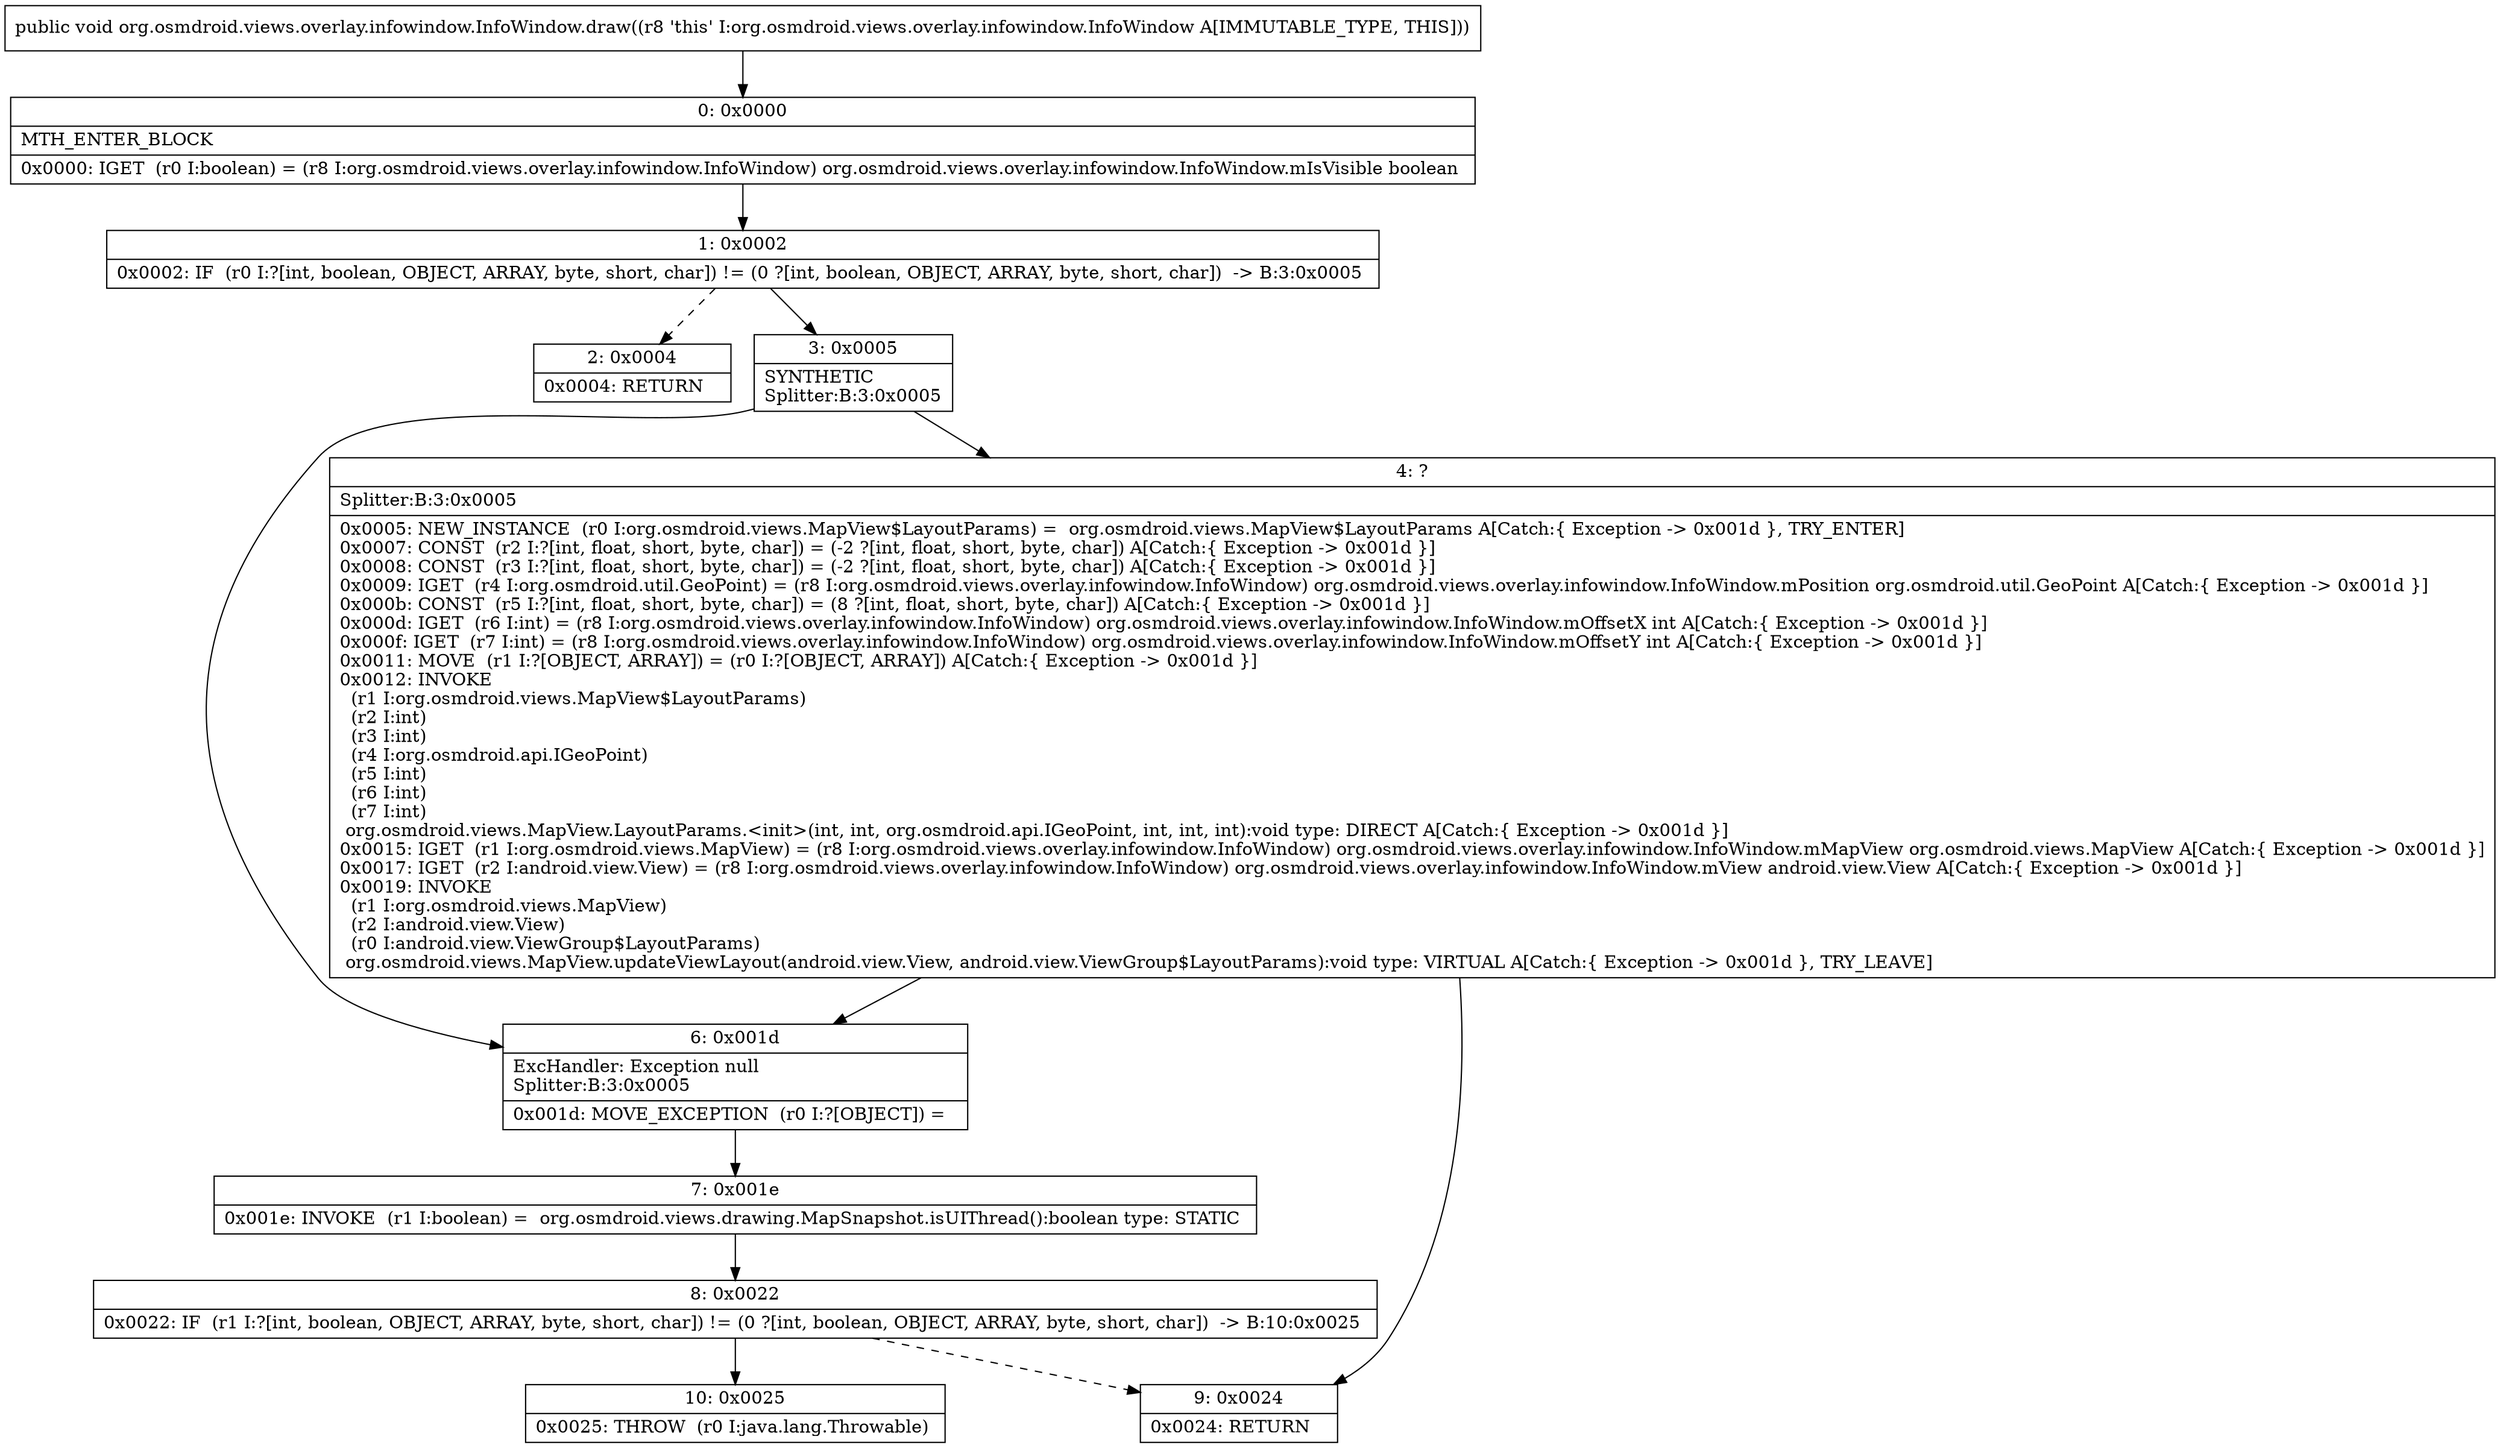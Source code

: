 digraph "CFG fororg.osmdroid.views.overlay.infowindow.InfoWindow.draw()V" {
Node_0 [shape=record,label="{0\:\ 0x0000|MTH_ENTER_BLOCK\l|0x0000: IGET  (r0 I:boolean) = (r8 I:org.osmdroid.views.overlay.infowindow.InfoWindow) org.osmdroid.views.overlay.infowindow.InfoWindow.mIsVisible boolean \l}"];
Node_1 [shape=record,label="{1\:\ 0x0002|0x0002: IF  (r0 I:?[int, boolean, OBJECT, ARRAY, byte, short, char]) != (0 ?[int, boolean, OBJECT, ARRAY, byte, short, char])  \-\> B:3:0x0005 \l}"];
Node_2 [shape=record,label="{2\:\ 0x0004|0x0004: RETURN   \l}"];
Node_3 [shape=record,label="{3\:\ 0x0005|SYNTHETIC\lSplitter:B:3:0x0005\l}"];
Node_4 [shape=record,label="{4\:\ ?|Splitter:B:3:0x0005\l|0x0005: NEW_INSTANCE  (r0 I:org.osmdroid.views.MapView$LayoutParams) =  org.osmdroid.views.MapView$LayoutParams A[Catch:\{ Exception \-\> 0x001d \}, TRY_ENTER]\l0x0007: CONST  (r2 I:?[int, float, short, byte, char]) = (\-2 ?[int, float, short, byte, char]) A[Catch:\{ Exception \-\> 0x001d \}]\l0x0008: CONST  (r3 I:?[int, float, short, byte, char]) = (\-2 ?[int, float, short, byte, char]) A[Catch:\{ Exception \-\> 0x001d \}]\l0x0009: IGET  (r4 I:org.osmdroid.util.GeoPoint) = (r8 I:org.osmdroid.views.overlay.infowindow.InfoWindow) org.osmdroid.views.overlay.infowindow.InfoWindow.mPosition org.osmdroid.util.GeoPoint A[Catch:\{ Exception \-\> 0x001d \}]\l0x000b: CONST  (r5 I:?[int, float, short, byte, char]) = (8 ?[int, float, short, byte, char]) A[Catch:\{ Exception \-\> 0x001d \}]\l0x000d: IGET  (r6 I:int) = (r8 I:org.osmdroid.views.overlay.infowindow.InfoWindow) org.osmdroid.views.overlay.infowindow.InfoWindow.mOffsetX int A[Catch:\{ Exception \-\> 0x001d \}]\l0x000f: IGET  (r7 I:int) = (r8 I:org.osmdroid.views.overlay.infowindow.InfoWindow) org.osmdroid.views.overlay.infowindow.InfoWindow.mOffsetY int A[Catch:\{ Exception \-\> 0x001d \}]\l0x0011: MOVE  (r1 I:?[OBJECT, ARRAY]) = (r0 I:?[OBJECT, ARRAY]) A[Catch:\{ Exception \-\> 0x001d \}]\l0x0012: INVOKE  \l  (r1 I:org.osmdroid.views.MapView$LayoutParams)\l  (r2 I:int)\l  (r3 I:int)\l  (r4 I:org.osmdroid.api.IGeoPoint)\l  (r5 I:int)\l  (r6 I:int)\l  (r7 I:int)\l org.osmdroid.views.MapView.LayoutParams.\<init\>(int, int, org.osmdroid.api.IGeoPoint, int, int, int):void type: DIRECT A[Catch:\{ Exception \-\> 0x001d \}]\l0x0015: IGET  (r1 I:org.osmdroid.views.MapView) = (r8 I:org.osmdroid.views.overlay.infowindow.InfoWindow) org.osmdroid.views.overlay.infowindow.InfoWindow.mMapView org.osmdroid.views.MapView A[Catch:\{ Exception \-\> 0x001d \}]\l0x0017: IGET  (r2 I:android.view.View) = (r8 I:org.osmdroid.views.overlay.infowindow.InfoWindow) org.osmdroid.views.overlay.infowindow.InfoWindow.mView android.view.View A[Catch:\{ Exception \-\> 0x001d \}]\l0x0019: INVOKE  \l  (r1 I:org.osmdroid.views.MapView)\l  (r2 I:android.view.View)\l  (r0 I:android.view.ViewGroup$LayoutParams)\l org.osmdroid.views.MapView.updateViewLayout(android.view.View, android.view.ViewGroup$LayoutParams):void type: VIRTUAL A[Catch:\{ Exception \-\> 0x001d \}, TRY_LEAVE]\l}"];
Node_6 [shape=record,label="{6\:\ 0x001d|ExcHandler: Exception null\lSplitter:B:3:0x0005\l|0x001d: MOVE_EXCEPTION  (r0 I:?[OBJECT]) =  \l}"];
Node_7 [shape=record,label="{7\:\ 0x001e|0x001e: INVOKE  (r1 I:boolean) =  org.osmdroid.views.drawing.MapSnapshot.isUIThread():boolean type: STATIC \l}"];
Node_8 [shape=record,label="{8\:\ 0x0022|0x0022: IF  (r1 I:?[int, boolean, OBJECT, ARRAY, byte, short, char]) != (0 ?[int, boolean, OBJECT, ARRAY, byte, short, char])  \-\> B:10:0x0025 \l}"];
Node_9 [shape=record,label="{9\:\ 0x0024|0x0024: RETURN   \l}"];
Node_10 [shape=record,label="{10\:\ 0x0025|0x0025: THROW  (r0 I:java.lang.Throwable) \l}"];
MethodNode[shape=record,label="{public void org.osmdroid.views.overlay.infowindow.InfoWindow.draw((r8 'this' I:org.osmdroid.views.overlay.infowindow.InfoWindow A[IMMUTABLE_TYPE, THIS])) }"];
MethodNode -> Node_0;
Node_0 -> Node_1;
Node_1 -> Node_2[style=dashed];
Node_1 -> Node_3;
Node_3 -> Node_4;
Node_3 -> Node_6;
Node_4 -> Node_6;
Node_4 -> Node_9;
Node_6 -> Node_7;
Node_7 -> Node_8;
Node_8 -> Node_9[style=dashed];
Node_8 -> Node_10;
}

